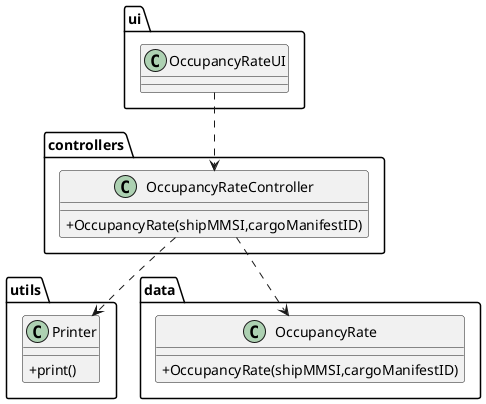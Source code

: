 @startuml
'https://plantuml.com/class-diagram

skinparam classAttributeIconSize 0

package "ui" {
class OccupancyRateUI{
}
}

package "controllers" {
class OccupancyRateController{
+OccupancyRate(shipMMSI,cargoManifestID)
}
}
package utils{
class Printer{
+print()
}
}
package data{
class OccupancyRate{
+OccupancyRate(shipMMSI,cargoManifestID)
}

OccupancyRateUI ..> OccupancyRateController
OccupancyRateController ..> Printer
OccupancyRateController ..> OccupancyRate

@enduml